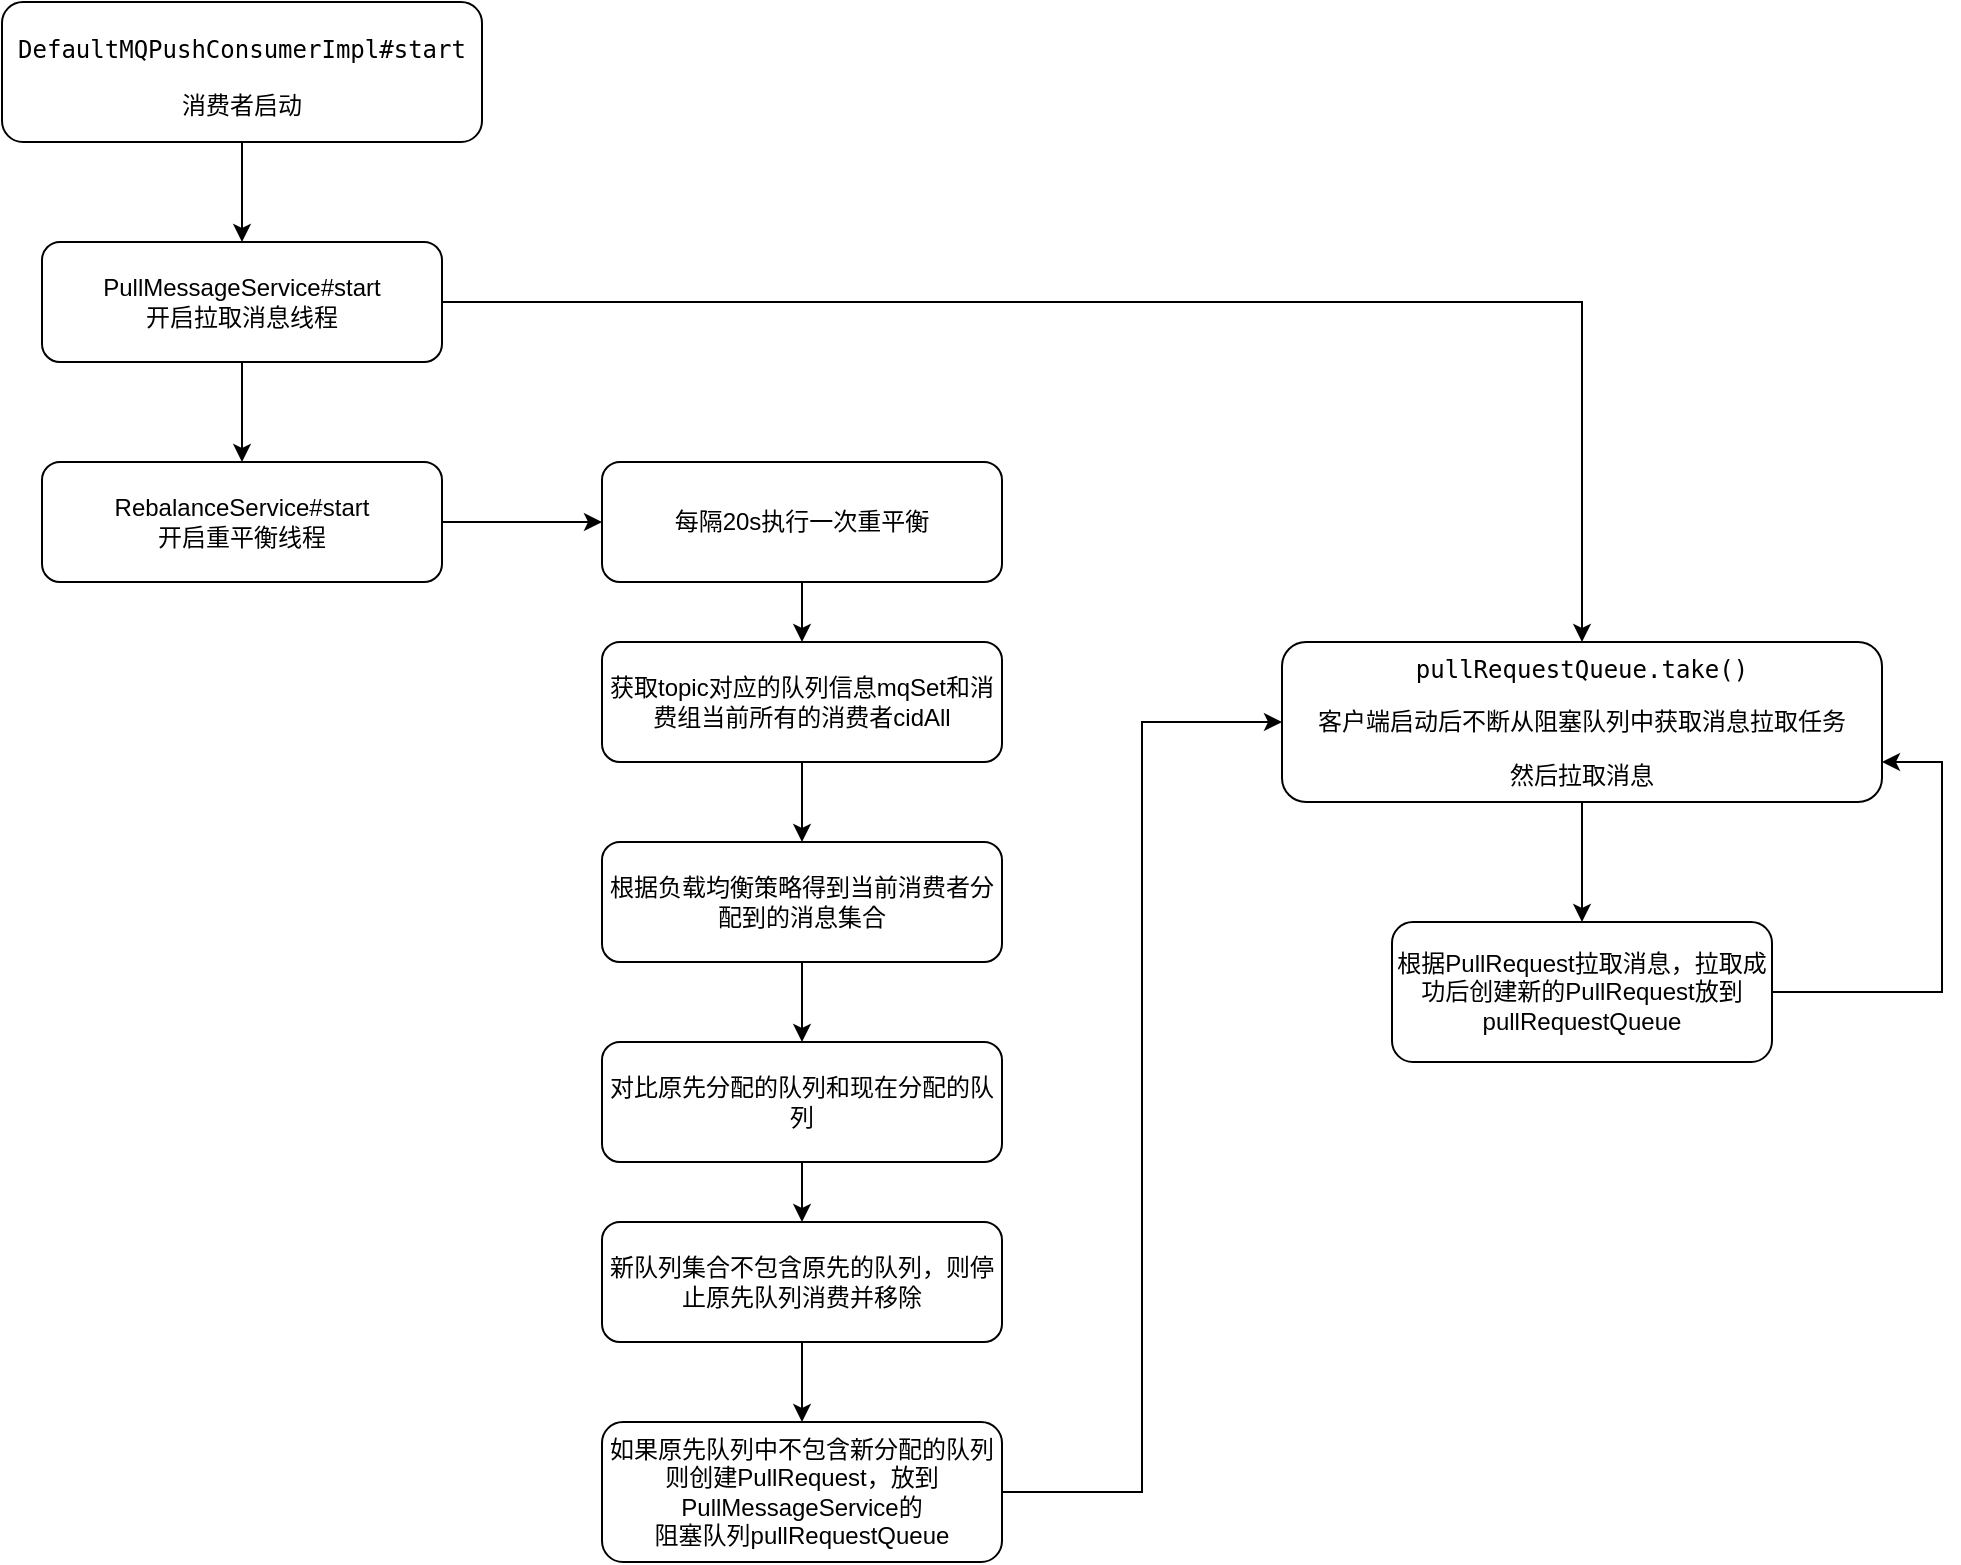 <mxfile version="14.6.13" type="github">
  <diagram id="ggHOKOFDzpn5by2C9Cfr" name="Page-1">
    <mxGraphModel dx="946" dy="1705" grid="1" gridSize="10" guides="1" tooltips="1" connect="1" arrows="1" fold="1" page="1" pageScale="1" pageWidth="827" pageHeight="1169" math="0" shadow="0">
      <root>
        <mxCell id="0" />
        <mxCell id="1" parent="0" />
        <mxCell id="HPDDb3DJ2kam_rR2778l-2" value="" style="edgeStyle=orthogonalEdgeStyle;rounded=0;orthogonalLoop=1;jettySize=auto;html=1;" edge="1" parent="1" source="WXPuARuU6ua65XFEVFct-1" target="WXPuARuU6ua65XFEVFct-2">
          <mxGeometry relative="1" as="geometry" />
        </mxCell>
        <mxCell id="WXPuARuU6ua65XFEVFct-1" value="RebalanceService#start&lt;br&gt;开启重平衡线程" style="rounded=1;whiteSpace=wrap;html=1;" parent="1" vertex="1">
          <mxGeometry x="120" y="210" width="200" height="60" as="geometry" />
        </mxCell>
        <mxCell id="HPDDb3DJ2kam_rR2778l-3" value="" style="edgeStyle=orthogonalEdgeStyle;rounded=0;orthogonalLoop=1;jettySize=auto;html=1;" edge="1" parent="1" source="WXPuARuU6ua65XFEVFct-2" target="WXPuARuU6ua65XFEVFct-3">
          <mxGeometry relative="1" as="geometry" />
        </mxCell>
        <mxCell id="WXPuARuU6ua65XFEVFct-2" value="每隔20s执行一次重平衡" style="rounded=1;whiteSpace=wrap;html=1;" parent="1" vertex="1">
          <mxGeometry x="400" y="210" width="200" height="60" as="geometry" />
        </mxCell>
        <mxCell id="HPDDb3DJ2kam_rR2778l-4" value="" style="edgeStyle=orthogonalEdgeStyle;rounded=0;orthogonalLoop=1;jettySize=auto;html=1;" edge="1" parent="1" source="WXPuARuU6ua65XFEVFct-3" target="WXPuARuU6ua65XFEVFct-4">
          <mxGeometry relative="1" as="geometry" />
        </mxCell>
        <mxCell id="WXPuARuU6ua65XFEVFct-3" value="获取topic对应的队列信息mqSet和消费组当前所有的消费者cidAll" style="rounded=1;whiteSpace=wrap;html=1;" parent="1" vertex="1">
          <mxGeometry x="400" y="300" width="200" height="60" as="geometry" />
        </mxCell>
        <mxCell id="HPDDb3DJ2kam_rR2778l-5" value="" style="edgeStyle=orthogonalEdgeStyle;rounded=0;orthogonalLoop=1;jettySize=auto;html=1;" edge="1" parent="1" source="WXPuARuU6ua65XFEVFct-4" target="JfR4FzNuTfF0PEwEgTeS-1">
          <mxGeometry relative="1" as="geometry" />
        </mxCell>
        <mxCell id="WXPuARuU6ua65XFEVFct-4" value="根据负载均衡策略得到当前消费者分配到的消息集合" style="rounded=1;whiteSpace=wrap;html=1;" parent="1" vertex="1">
          <mxGeometry x="400" y="400" width="200" height="60" as="geometry" />
        </mxCell>
        <mxCell id="HPDDb3DJ2kam_rR2778l-6" value="" style="edgeStyle=orthogonalEdgeStyle;rounded=0;orthogonalLoop=1;jettySize=auto;html=1;" edge="1" parent="1" source="JfR4FzNuTfF0PEwEgTeS-1" target="HPDDb3DJ2kam_rR2778l-1">
          <mxGeometry relative="1" as="geometry" />
        </mxCell>
        <mxCell id="JfR4FzNuTfF0PEwEgTeS-1" value="对比原先分配的队列和现在分配的队列" style="rounded=1;whiteSpace=wrap;html=1;" parent="1" vertex="1">
          <mxGeometry x="400" y="500" width="200" height="60" as="geometry" />
        </mxCell>
        <mxCell id="JfR4FzNuTfF0PEwEgTeS-7" style="edgeStyle=orthogonalEdgeStyle;rounded=0;orthogonalLoop=1;jettySize=auto;html=1;entryX=0.5;entryY=0;entryDx=0;entryDy=0;" parent="1" source="JfR4FzNuTfF0PEwEgTeS-2" target="JfR4FzNuTfF0PEwEgTeS-3" edge="1">
          <mxGeometry relative="1" as="geometry" />
        </mxCell>
        <mxCell id="HPDDb3DJ2kam_rR2778l-12" value="" style="edgeStyle=orthogonalEdgeStyle;rounded=0;orthogonalLoop=1;jettySize=auto;html=1;" edge="1" parent="1" source="JfR4FzNuTfF0PEwEgTeS-2" target="WXPuARuU6ua65XFEVFct-1">
          <mxGeometry relative="1" as="geometry" />
        </mxCell>
        <mxCell id="JfR4FzNuTfF0PEwEgTeS-2" value="PullMessageService#start&lt;br&gt;开启拉取消息线程" style="rounded=1;whiteSpace=wrap;html=1;" parent="1" vertex="1">
          <mxGeometry x="120" y="100" width="200" height="60" as="geometry" />
        </mxCell>
        <mxCell id="JfR4FzNuTfF0PEwEgTeS-8" value="" style="edgeStyle=orthogonalEdgeStyle;rounded=0;orthogonalLoop=1;jettySize=auto;html=1;" parent="1" source="JfR4FzNuTfF0PEwEgTeS-3" target="JfR4FzNuTfF0PEwEgTeS-6" edge="1">
          <mxGeometry relative="1" as="geometry" />
        </mxCell>
        <mxCell id="JfR4FzNuTfF0PEwEgTeS-3" value="&lt;pre&gt;pullRequestQueue.take()&lt;/pre&gt;&lt;pre&gt;&lt;pre&gt;客户端启动后不断从阻塞队列中获取消息拉取任务&lt;/pre&gt;&lt;pre&gt;然后拉取消息&lt;/pre&gt;&lt;/pre&gt;" style="rounded=1;whiteSpace=wrap;html=1;" parent="1" vertex="1">
          <mxGeometry x="740" y="300" width="300" height="80" as="geometry" />
        </mxCell>
        <mxCell id="JfR4FzNuTfF0PEwEgTeS-5" style="edgeStyle=orthogonalEdgeStyle;rounded=0;orthogonalLoop=1;jettySize=auto;html=1;exitX=1;exitY=0.5;exitDx=0;exitDy=0;entryX=0;entryY=0.5;entryDx=0;entryDy=0;" parent="1" source="JfR4FzNuTfF0PEwEgTeS-4" target="JfR4FzNuTfF0PEwEgTeS-3" edge="1">
          <mxGeometry relative="1" as="geometry" />
        </mxCell>
        <mxCell id="JfR4FzNuTfF0PEwEgTeS-4" value="如果原先队列中不包含新分配的队列&lt;br&gt;则创建PullRequest，放到PullMessageService的&lt;br&gt;阻塞队列&lt;span&gt;pullRequestQueue&lt;/span&gt;" style="rounded=1;whiteSpace=wrap;html=1;" parent="1" vertex="1">
          <mxGeometry x="400" y="690" width="200" height="70" as="geometry" />
        </mxCell>
        <mxCell id="JfR4FzNuTfF0PEwEgTeS-10" style="edgeStyle=orthogonalEdgeStyle;rounded=0;orthogonalLoop=1;jettySize=auto;html=1;exitX=1;exitY=0.5;exitDx=0;exitDy=0;entryX=1;entryY=0.75;entryDx=0;entryDy=0;" parent="1" source="JfR4FzNuTfF0PEwEgTeS-6" target="JfR4FzNuTfF0PEwEgTeS-3" edge="1">
          <mxGeometry relative="1" as="geometry">
            <Array as="points">
              <mxPoint x="1070" y="475" />
              <mxPoint x="1070" y="360" />
            </Array>
          </mxGeometry>
        </mxCell>
        <mxCell id="JfR4FzNuTfF0PEwEgTeS-6" value="根据PullRequest拉取消息，拉取成功后创建新的PullRequest放到&lt;span&gt;pullRequestQueue&lt;/span&gt;" style="rounded=1;whiteSpace=wrap;html=1;" parent="1" vertex="1">
          <mxGeometry x="795" y="440" width="190" height="70" as="geometry" />
        </mxCell>
        <mxCell id="HPDDb3DJ2kam_rR2778l-7" value="" style="edgeStyle=orthogonalEdgeStyle;rounded=0;orthogonalLoop=1;jettySize=auto;html=1;" edge="1" parent="1" source="HPDDb3DJ2kam_rR2778l-1" target="JfR4FzNuTfF0PEwEgTeS-4">
          <mxGeometry relative="1" as="geometry" />
        </mxCell>
        <mxCell id="HPDDb3DJ2kam_rR2778l-1" value="新队列集合不包含原先的队列，则停止原先队列消费并移除" style="rounded=1;whiteSpace=wrap;html=1;" vertex="1" parent="1">
          <mxGeometry x="400" y="590" width="200" height="60" as="geometry" />
        </mxCell>
        <mxCell id="HPDDb3DJ2kam_rR2778l-11" value="" style="edgeStyle=orthogonalEdgeStyle;rounded=0;orthogonalLoop=1;jettySize=auto;html=1;" edge="1" parent="1" source="HPDDb3DJ2kam_rR2778l-9" target="JfR4FzNuTfF0PEwEgTeS-2">
          <mxGeometry relative="1" as="geometry" />
        </mxCell>
        <mxCell id="HPDDb3DJ2kam_rR2778l-9" value="&lt;pre&gt;DefaultMQPushConsumerImpl#start&lt;font color=&quot;#a9b7c6&quot; face=&quot;menlo&quot; style=&quot;background-color: rgb(43 , 43 , 43)&quot;&gt;&lt;span style=&quot;font-size: 13.5pt&quot;&gt;&lt;br&gt;&lt;/span&gt;&lt;/font&gt;&lt;/pre&gt;&lt;pre&gt;消费者启动&lt;/pre&gt;" style="rounded=1;whiteSpace=wrap;html=1;" vertex="1" parent="1">
          <mxGeometry x="100" y="-20" width="240" height="70" as="geometry" />
        </mxCell>
      </root>
    </mxGraphModel>
  </diagram>
</mxfile>
